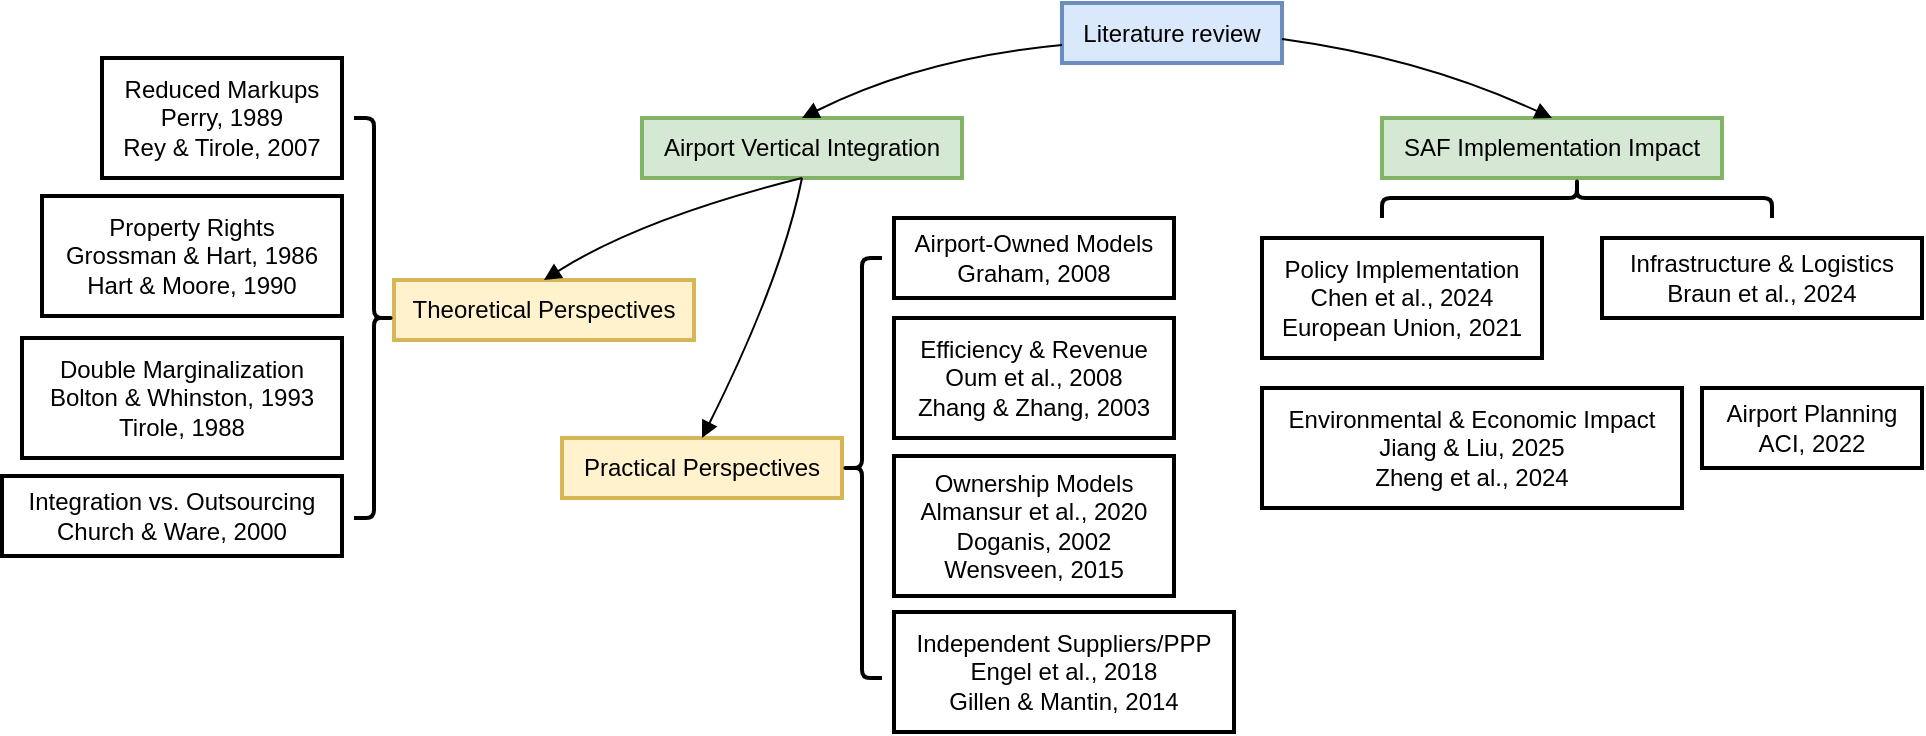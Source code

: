 <mxfile version="26.2.7">
  <diagram name="Page-1" id="vd2jXgRufMcOJ3P3OGa3">
    <mxGraphModel dx="1412" dy="729" grid="1" gridSize="10" guides="1" tooltips="1" connect="1" arrows="1" fold="1" page="1" pageScale="1" pageWidth="850" pageHeight="1100" math="0" shadow="0">
      <root>
        <mxCell id="0" />
        <mxCell id="1" parent="0" />
        <mxCell id="HcMMdIIndDVs60_mjF6N-71" value="Literature review" style="whiteSpace=wrap;strokeWidth=2;arcSize=8;fillColor=#dae8fc;strokeColor=#6c8ebf;" vertex="1" parent="1">
          <mxGeometry x="1200" y="92.5" width="110" height="30" as="geometry" />
        </mxCell>
        <mxCell id="HcMMdIIndDVs60_mjF6N-72" value="Airport Vertical Integration" style="whiteSpace=wrap;strokeWidth=2;arcSize=8;fillColor=#d5e8d4;strokeColor=#82b366;" vertex="1" parent="1">
          <mxGeometry x="990" y="150" width="160" height="30" as="geometry" />
        </mxCell>
        <mxCell id="HcMMdIIndDVs60_mjF6N-73" value="SAF Implementation Impact" style="whiteSpace=wrap;strokeWidth=2;arcSize=8;fillColor=#d5e8d4;strokeColor=#82b366;" vertex="1" parent="1">
          <mxGeometry x="1360" y="150" width="170" height="30" as="geometry" />
        </mxCell>
        <mxCell id="HcMMdIIndDVs60_mjF6N-74" value="Theoretical Perspectives" style="whiteSpace=wrap;strokeWidth=2;arcSize=8;fillColor=#fff2cc;strokeColor=#d6b656;" vertex="1" parent="1">
          <mxGeometry x="866" y="231" width="150" height="30" as="geometry" />
        </mxCell>
        <mxCell id="HcMMdIIndDVs60_mjF6N-75" value="Practical Perspectives" style="whiteSpace=wrap;strokeWidth=2;arcSize=8;fillColor=#fff2cc;strokeColor=#d6b656;" vertex="1" parent="1">
          <mxGeometry x="950" y="310" width="140" height="30" as="geometry" />
        </mxCell>
        <mxCell id="HcMMdIIndDVs60_mjF6N-76" value="Double Marginalization&#xa;Bolton &amp; Whinston, 1993&#xa;Tirole, 1988" style="whiteSpace=wrap;strokeWidth=2;arcSize=8;" vertex="1" parent="1">
          <mxGeometry x="680" y="260" width="160" height="60" as="geometry" />
        </mxCell>
        <mxCell id="HcMMdIIndDVs60_mjF6N-78" value="Property Rights&#xa;Grossman &amp; Hart, 1986&#xa;Hart &amp; Moore, 1990" style="whiteSpace=wrap;strokeWidth=2;arcSize=8;" vertex="1" parent="1">
          <mxGeometry x="690" y="189" width="150" height="60" as="geometry" />
        </mxCell>
        <mxCell id="HcMMdIIndDVs60_mjF6N-79" value="Integration vs. Outsourcing&#xa;Church &amp; Ware, 2000" style="whiteSpace=wrap;strokeWidth=2;arcSize=8;" vertex="1" parent="1">
          <mxGeometry x="670" y="329" width="170" height="40" as="geometry" />
        </mxCell>
        <mxCell id="HcMMdIIndDVs60_mjF6N-80" value="Ownership Models&#xa;Almansur et al., 2020&#xa;Doganis, 2002&#xa;Wensveen, 2015" style="whiteSpace=wrap;strokeWidth=2;arcSize=8;absoluteArcSize=0;imageAspect=1;" vertex="1" parent="1">
          <mxGeometry x="1116" y="319" width="140" height="70" as="geometry" />
        </mxCell>
        <mxCell id="HcMMdIIndDVs60_mjF6N-82" value="Independent Suppliers/PPP&#xa;Engel et al., 2018&#xa;Gillen &amp; Mantin, 2014" style="whiteSpace=wrap;strokeWidth=2;arcSize=8;" vertex="1" parent="1">
          <mxGeometry x="1116" y="397" width="170" height="60" as="geometry" />
        </mxCell>
        <mxCell id="HcMMdIIndDVs60_mjF6N-83" value="Efficiency &amp; Revenue&#xa;Oum et al., 2008&#xa;Zhang &amp; Zhang, 2003" style="whiteSpace=wrap;strokeWidth=2;arcSize=8;" vertex="1" parent="1">
          <mxGeometry x="1116" y="250" width="140" height="60" as="geometry" />
        </mxCell>
        <mxCell id="HcMMdIIndDVs60_mjF6N-84" value="Policy Implementation&#xa;Chen et al., 2024&#xa;European Union, 2021" style="whiteSpace=wrap;strokeWidth=2;arcSize=8;" vertex="1" parent="1">
          <mxGeometry x="1300" y="210" width="140" height="60" as="geometry" />
        </mxCell>
        <mxCell id="HcMMdIIndDVs60_mjF6N-85" value="Infrastructure &amp; Logistics&#xa;Braun et al., 2024" style="whiteSpace=wrap;strokeWidth=2;arcSize=8;" vertex="1" parent="1">
          <mxGeometry x="1470" y="210" width="160" height="40" as="geometry" />
        </mxCell>
        <mxCell id="HcMMdIIndDVs60_mjF6N-86" value="Airport Planning&#xa;ACI, 2022" style="whiteSpace=wrap;strokeWidth=2;arcSize=8;" vertex="1" parent="1">
          <mxGeometry x="1520" y="285" width="110" height="40" as="geometry" />
        </mxCell>
        <mxCell id="HcMMdIIndDVs60_mjF6N-87" value="Environmental &amp; Economic Impact&#xa;Jiang &amp; Liu, 2025&#xa;Zheng et al., 2024" style="whiteSpace=wrap;strokeWidth=2;arcSize=8;" vertex="1" parent="1">
          <mxGeometry x="1300" y="285" width="210" height="60" as="geometry" />
        </mxCell>
        <mxCell id="HcMMdIIndDVs60_mjF6N-91" value="" style="curved=1;startArrow=none;endArrow=block;exitX=0;exitY=0.7;entryX=0.5;entryY=0;rounded=0;arcSize=8;" edge="1" parent="1" source="HcMMdIIndDVs60_mjF6N-71" target="HcMMdIIndDVs60_mjF6N-72">
          <mxGeometry relative="1" as="geometry">
            <Array as="points">
              <mxPoint x="1130" y="120" />
            </Array>
          </mxGeometry>
        </mxCell>
        <mxCell id="HcMMdIIndDVs60_mjF6N-92" value="" style="curved=1;startArrow=none;endArrow=block;exitX=1;exitY=0.6;entryX=0.5;entryY=0;rounded=0;arcSize=8;" edge="1" parent="1" source="HcMMdIIndDVs60_mjF6N-71" target="HcMMdIIndDVs60_mjF6N-73">
          <mxGeometry relative="1" as="geometry">
            <Array as="points">
              <mxPoint x="1380" y="120" />
            </Array>
          </mxGeometry>
        </mxCell>
        <mxCell id="HcMMdIIndDVs60_mjF6N-93" value="" style="curved=1;startArrow=none;endArrow=block;exitX=0.5;exitY=1;entryX=0.5;entryY=0;rounded=0;arcSize=8;exitDx=0;exitDy=0;" edge="1" parent="1" source="HcMMdIIndDVs60_mjF6N-72" target="HcMMdIIndDVs60_mjF6N-74">
          <mxGeometry relative="1" as="geometry">
            <Array as="points">
              <mxPoint x="990" y="200" />
            </Array>
          </mxGeometry>
        </mxCell>
        <mxCell id="HcMMdIIndDVs60_mjF6N-94" value="" style="curved=1;startArrow=none;endArrow=block;exitX=0.5;exitY=1;entryX=0.5;entryY=0;rounded=0;arcSize=8;exitDx=0;exitDy=0;" edge="1" parent="1" source="HcMMdIIndDVs60_mjF6N-72" target="HcMMdIIndDVs60_mjF6N-75">
          <mxGeometry relative="1" as="geometry">
            <Array as="points">
              <mxPoint x="1060" y="230" />
            </Array>
          </mxGeometry>
        </mxCell>
        <mxCell id="HcMMdIIndDVs60_mjF6N-77" value="Reduced Markups&#xa;Perry, 1989&#xa;Rey &amp; Tirole, 2007" style="whiteSpace=wrap;strokeWidth=2;arcSize=8;" vertex="1" parent="1">
          <mxGeometry x="720" y="120" width="120" height="60" as="geometry" />
        </mxCell>
        <mxCell id="HcMMdIIndDVs60_mjF6N-110" value="" style="shape=curlyBracket;whiteSpace=wrap;html=1;rounded=1;flipH=1;labelPosition=right;verticalLabelPosition=middle;align=left;verticalAlign=middle;strokeColor=default;strokeWidth=2;arcSize=8;fontFamily=Helvetica;fontSize=12;fontColor=default;fillColor=default;size=0.5;" vertex="1" parent="1">
          <mxGeometry x="846" y="150" width="20" height="200" as="geometry" />
        </mxCell>
        <mxCell id="HcMMdIIndDVs60_mjF6N-81" value="Airport-Owned Models&#xa;Graham, 2008" style="whiteSpace=wrap;strokeWidth=2;arcSize=8;" vertex="1" parent="1">
          <mxGeometry x="1116" y="200" width="140" height="40" as="geometry" />
        </mxCell>
        <mxCell id="HcMMdIIndDVs60_mjF6N-112" value="" style="shape=curlyBracket;whiteSpace=wrap;html=1;rounded=1;labelPosition=left;verticalLabelPosition=middle;align=right;verticalAlign=middle;strokeColor=default;strokeWidth=2;arcSize=8;fontFamily=Helvetica;fontSize=12;fontColor=default;fillColor=default;" vertex="1" parent="1">
          <mxGeometry x="1090" y="220" width="20" height="210" as="geometry" />
        </mxCell>
        <mxCell id="HcMMdIIndDVs60_mjF6N-113" value="" style="shape=curlyBracket;whiteSpace=wrap;html=1;rounded=1;flipH=1;labelPosition=right;verticalLabelPosition=middle;align=left;verticalAlign=middle;strokeColor=default;strokeWidth=2;arcSize=8;fontFamily=Helvetica;fontSize=12;fontColor=default;fillColor=default;rotation=-90;" vertex="1" parent="1">
          <mxGeometry x="1447.5" y="92.5" width="20" height="195" as="geometry" />
        </mxCell>
      </root>
    </mxGraphModel>
  </diagram>
</mxfile>
